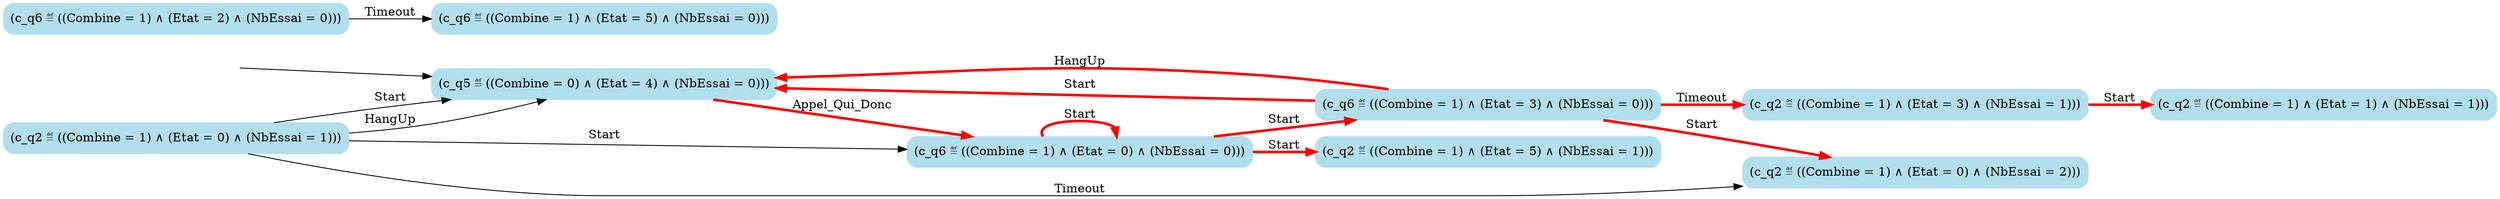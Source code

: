 digraph G {

	rankdir = LR;

	start_c_q5_27[style=invisible];

	node[shape=box, style="rounded, filled", color=lightblue2];

	c_q6_20[label="(c_q6 ≝ ((Combine = 1) ∧ (Etat = 0) ∧ (NbEssai = 0)))"];
	c_q2_19[label="(c_q2 ≝ ((Combine = 1) ∧ (Etat = 0) ∧ (NbEssai = 2)))"];
	c_q6_17[label="(c_q6 ≝ ((Combine = 1) ∧ (Etat = 5) ∧ (NbEssai = 0)))"];
	c_q2_3[label="(c_q2 ≝ ((Combine = 1) ∧ (Etat = 1) ∧ (NbEssai = 1)))"];
	c_q2_10[label="(c_q2 ≝ ((Combine = 1) ∧ (Etat = 0) ∧ (NbEssai = 1)))"];
	c_q2_21[label="(c_q2 ≝ ((Combine = 1) ∧ (Etat = 5) ∧ (NbEssai = 1)))"];
	c_q6_26[label="(c_q6 ≝ ((Combine = 1) ∧ (Etat = 3) ∧ (NbEssai = 0)))"];
	c_q2_23[label="(c_q2 ≝ ((Combine = 1) ∧ (Etat = 3) ∧ (NbEssai = 1)))"];
	c_q5_27[label="(c_q5 ≝ ((Combine = 0) ∧ (Etat = 4) ∧ (NbEssai = 0)))"];
	c_q6_16[label="(c_q6 ≝ ((Combine = 1) ∧ (Etat = 2) ∧ (NbEssai = 0)))"];

	start_c_q5_27 -> c_q5_27;
	c_q5_27 -> c_q6_20[label="Appel_Qui_Donc", penwidth=3, color=red];
	c_q2_23 -> c_q2_3[label="Start", penwidth=3, color=red];
	c_q2_10 -> c_q2_19[label="Timeout"];
	c_q2_10 -> c_q5_27[label="Start"];
	c_q2_10 -> c_q5_27[label="HangUp"];
	c_q2_10 -> c_q6_20[label="Start"];
	c_q6_20 -> c_q6_26[label="Start", penwidth=3, color=red];
	c_q6_20 -> c_q6_20[label="Start", penwidth=3, color=red];
	c_q6_16 -> c_q6_17[label="Timeout"];
	c_q6_26 -> c_q2_19[label="Start", penwidth=3, color=red];
	c_q6_20 -> c_q2_21[label="Start", penwidth=3, color=red];
	c_q6_26 -> c_q2_23[label="Timeout", penwidth=3, color=red];
	c_q6_26 -> c_q5_27[label="Start", penwidth=3, color=red];
	c_q6_26 -> c_q5_27[label="HangUp", penwidth=3, color=red];

}